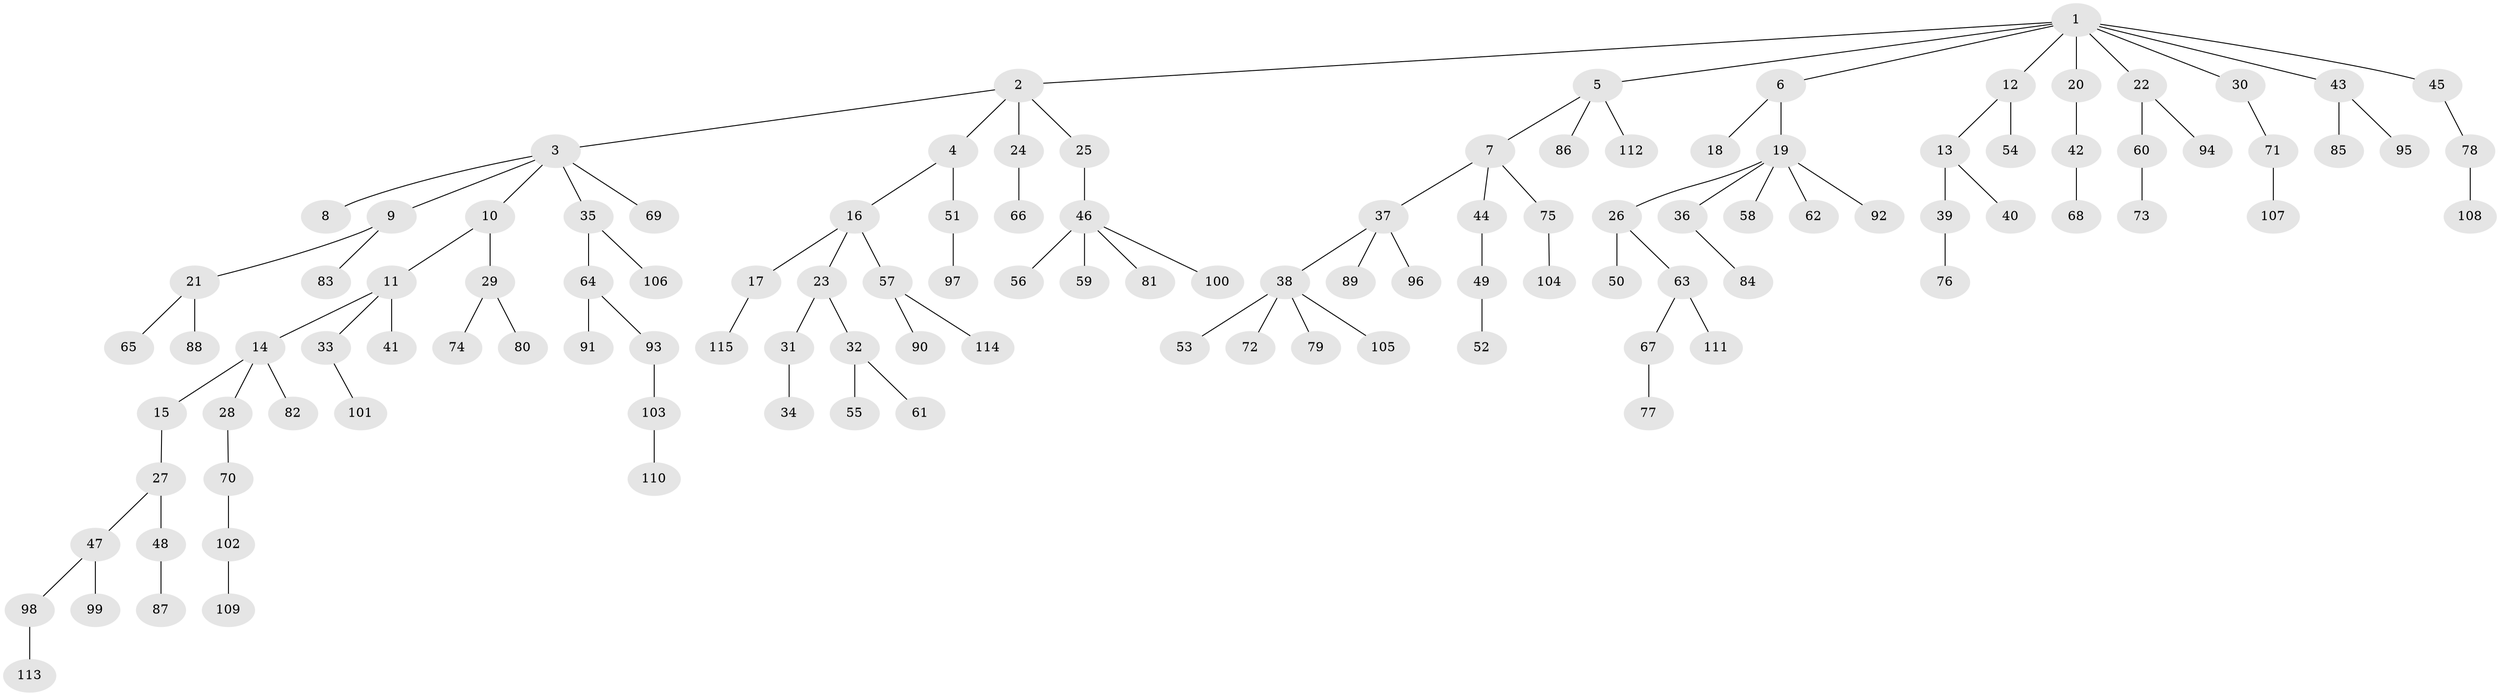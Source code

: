 // Generated by graph-tools (version 1.1) at 2025/26/03/09/25 03:26:29]
// undirected, 115 vertices, 114 edges
graph export_dot {
graph [start="1"]
  node [color=gray90,style=filled];
  1;
  2;
  3;
  4;
  5;
  6;
  7;
  8;
  9;
  10;
  11;
  12;
  13;
  14;
  15;
  16;
  17;
  18;
  19;
  20;
  21;
  22;
  23;
  24;
  25;
  26;
  27;
  28;
  29;
  30;
  31;
  32;
  33;
  34;
  35;
  36;
  37;
  38;
  39;
  40;
  41;
  42;
  43;
  44;
  45;
  46;
  47;
  48;
  49;
  50;
  51;
  52;
  53;
  54;
  55;
  56;
  57;
  58;
  59;
  60;
  61;
  62;
  63;
  64;
  65;
  66;
  67;
  68;
  69;
  70;
  71;
  72;
  73;
  74;
  75;
  76;
  77;
  78;
  79;
  80;
  81;
  82;
  83;
  84;
  85;
  86;
  87;
  88;
  89;
  90;
  91;
  92;
  93;
  94;
  95;
  96;
  97;
  98;
  99;
  100;
  101;
  102;
  103;
  104;
  105;
  106;
  107;
  108;
  109;
  110;
  111;
  112;
  113;
  114;
  115;
  1 -- 2;
  1 -- 5;
  1 -- 6;
  1 -- 12;
  1 -- 20;
  1 -- 22;
  1 -- 30;
  1 -- 43;
  1 -- 45;
  2 -- 3;
  2 -- 4;
  2 -- 24;
  2 -- 25;
  3 -- 8;
  3 -- 9;
  3 -- 10;
  3 -- 35;
  3 -- 69;
  4 -- 16;
  4 -- 51;
  5 -- 7;
  5 -- 86;
  5 -- 112;
  6 -- 18;
  6 -- 19;
  7 -- 37;
  7 -- 44;
  7 -- 75;
  9 -- 21;
  9 -- 83;
  10 -- 11;
  10 -- 29;
  11 -- 14;
  11 -- 33;
  11 -- 41;
  12 -- 13;
  12 -- 54;
  13 -- 39;
  13 -- 40;
  14 -- 15;
  14 -- 28;
  14 -- 82;
  15 -- 27;
  16 -- 17;
  16 -- 23;
  16 -- 57;
  17 -- 115;
  19 -- 26;
  19 -- 36;
  19 -- 58;
  19 -- 62;
  19 -- 92;
  20 -- 42;
  21 -- 65;
  21 -- 88;
  22 -- 60;
  22 -- 94;
  23 -- 31;
  23 -- 32;
  24 -- 66;
  25 -- 46;
  26 -- 50;
  26 -- 63;
  27 -- 47;
  27 -- 48;
  28 -- 70;
  29 -- 74;
  29 -- 80;
  30 -- 71;
  31 -- 34;
  32 -- 55;
  32 -- 61;
  33 -- 101;
  35 -- 64;
  35 -- 106;
  36 -- 84;
  37 -- 38;
  37 -- 89;
  37 -- 96;
  38 -- 53;
  38 -- 72;
  38 -- 79;
  38 -- 105;
  39 -- 76;
  42 -- 68;
  43 -- 85;
  43 -- 95;
  44 -- 49;
  45 -- 78;
  46 -- 56;
  46 -- 59;
  46 -- 81;
  46 -- 100;
  47 -- 98;
  47 -- 99;
  48 -- 87;
  49 -- 52;
  51 -- 97;
  57 -- 90;
  57 -- 114;
  60 -- 73;
  63 -- 67;
  63 -- 111;
  64 -- 91;
  64 -- 93;
  67 -- 77;
  70 -- 102;
  71 -- 107;
  75 -- 104;
  78 -- 108;
  93 -- 103;
  98 -- 113;
  102 -- 109;
  103 -- 110;
}
